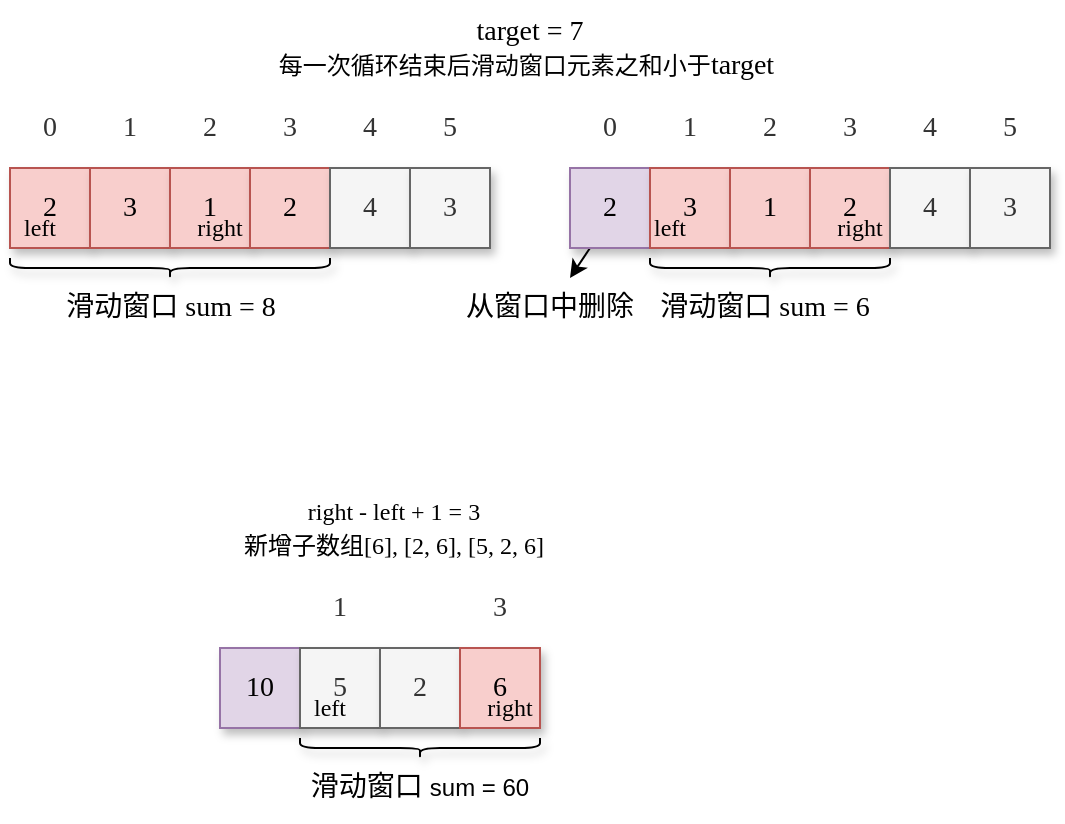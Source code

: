 <mxfile version="16.4.5" type="github">
  <diagram id="6XFHllaRMJBhjvJvY5v_" name="第 1 页">
    <mxGraphModel dx="1886" dy="810" grid="1" gridSize="10" guides="1" tooltips="1" connect="1" arrows="1" fold="1" page="1" pageScale="1" pageWidth="827" pageHeight="1169" background="#ffffff" math="0" shadow="0">
      <root>
        <mxCell id="0" />
        <mxCell id="1" parent="0" />
        <mxCell id="nlHi8LGhu16F8C7iEBEb-1" value="&lt;font face=&quot;Comic Sans MS&quot; style=&quot;font-size: 14px&quot;&gt;0&lt;/font&gt;" style="rounded=0;whiteSpace=wrap;html=1;shadow=1;fillColor=#f5f5f5;fontColor=#333333;strokeColor=#666666;glass=0;opacity=0;" vertex="1" parent="1">
          <mxGeometry x="240" y="120" width="40" height="40" as="geometry" />
        </mxCell>
        <mxCell id="nlHi8LGhu16F8C7iEBEb-2" value="&lt;font face=&quot;Comic Sans MS&quot; style=&quot;font-size: 14px&quot;&gt;1&lt;/font&gt;" style="rounded=0;whiteSpace=wrap;html=1;shadow=1;fillColor=#f5f5f5;fontColor=#333333;strokeColor=#666666;glass=0;opacity=0;" vertex="1" parent="1">
          <mxGeometry x="280" y="120" width="40" height="40" as="geometry" />
        </mxCell>
        <mxCell id="nlHi8LGhu16F8C7iEBEb-3" value="&lt;font face=&quot;Comic Sans MS&quot; style=&quot;font-size: 14px&quot;&gt;2&lt;/font&gt;" style="rounded=0;whiteSpace=wrap;html=1;shadow=1;fillColor=#f5f5f5;fontColor=#333333;strokeColor=#666666;glass=0;opacity=0;" vertex="1" parent="1">
          <mxGeometry x="320" y="120" width="40" height="40" as="geometry" />
        </mxCell>
        <mxCell id="nlHi8LGhu16F8C7iEBEb-4" value="&lt;font face=&quot;Comic Sans MS&quot;&gt;&lt;span style=&quot;font-size: 14px&quot;&gt;3&lt;/span&gt;&lt;/font&gt;" style="rounded=0;whiteSpace=wrap;html=1;shadow=1;fillColor=#f5f5f5;fontColor=#333333;strokeColor=#666666;glass=0;opacity=0;" vertex="1" parent="1">
          <mxGeometry x="360" y="120" width="40" height="40" as="geometry" />
        </mxCell>
        <mxCell id="nlHi8LGhu16F8C7iEBEb-5" value="&lt;font face=&quot;Comic Sans MS&quot; style=&quot;font-size: 14px&quot;&gt;2&lt;/font&gt;" style="rounded=0;whiteSpace=wrap;html=1;shadow=1;fillColor=#f8cecc;strokeColor=#b85450;glass=0;" vertex="1" parent="1">
          <mxGeometry x="240" y="160" width="40" height="40" as="geometry" />
        </mxCell>
        <mxCell id="nlHi8LGhu16F8C7iEBEb-6" value="&lt;font face=&quot;Comic Sans MS&quot; style=&quot;font-size: 14px&quot;&gt;3&lt;/font&gt;" style="rounded=0;whiteSpace=wrap;html=1;shadow=1;fillColor=#f8cecc;strokeColor=#b85450;glass=0;" vertex="1" parent="1">
          <mxGeometry x="280" y="160" width="40" height="40" as="geometry" />
        </mxCell>
        <mxCell id="nlHi8LGhu16F8C7iEBEb-7" value="&lt;font face=&quot;Comic Sans MS&quot; style=&quot;font-size: 14px&quot;&gt;1&lt;/font&gt;" style="rounded=0;whiteSpace=wrap;html=1;shadow=1;fillColor=#f8cecc;strokeColor=#b85450;glass=0;" vertex="1" parent="1">
          <mxGeometry x="320" y="160" width="40" height="40" as="geometry" />
        </mxCell>
        <mxCell id="nlHi8LGhu16F8C7iEBEb-8" value="&lt;font face=&quot;Comic Sans MS&quot; style=&quot;font-size: 14px&quot;&gt;2&lt;/font&gt;" style="rounded=0;whiteSpace=wrap;html=1;shadow=1;fillColor=#f8cecc;strokeColor=#b85450;glass=0;" vertex="1" parent="1">
          <mxGeometry x="360" y="160" width="40" height="40" as="geometry" />
        </mxCell>
        <mxCell id="nlHi8LGhu16F8C7iEBEb-10" value="" style="shape=curlyBracket;whiteSpace=wrap;html=1;rounded=1;flipH=1;shadow=1;glass=0;fontFamily=Comic Sans MS;fontSize=14;rotation=90;" vertex="1" parent="1">
          <mxGeometry x="315" y="130" width="10" height="160" as="geometry" />
        </mxCell>
        <mxCell id="nlHi8LGhu16F8C7iEBEb-17" value="&lt;font style=&quot;font-size: 12px&quot;&gt;&lt;span style=&quot;font-size: 14px&quot;&gt;target = 7&lt;/span&gt;&lt;br&gt;每一次循环结束后滑动窗口元素之和小于&lt;/font&gt;target&amp;nbsp;" style="text;html=1;strokeColor=none;fillColor=none;align=center;verticalAlign=middle;whiteSpace=wrap;rounded=0;shadow=1;glass=0;fontFamily=Comic Sans MS;fontSize=14;" vertex="1" parent="1">
          <mxGeometry x="350" y="80" width="300" height="40" as="geometry" />
        </mxCell>
        <mxCell id="nlHi8LGhu16F8C7iEBEb-18" value="滑动窗口 sum = 8" style="text;html=1;strokeColor=none;fillColor=none;align=center;verticalAlign=middle;whiteSpace=wrap;rounded=0;shadow=1;glass=0;fontFamily=Comic Sans MS;fontSize=14;" vertex="1" parent="1">
          <mxGeometry x="257.5" y="220" width="125" height="20" as="geometry" />
        </mxCell>
        <mxCell id="nlHi8LGhu16F8C7iEBEb-20" value="从窗口中删除" style="text;html=1;strokeColor=none;fillColor=none;align=center;verticalAlign=middle;whiteSpace=wrap;rounded=0;shadow=1;glass=0;fontFamily=Comic Sans MS;fontSize=14;" vertex="1" parent="1">
          <mxGeometry x="465" y="215" width="90" height="30" as="geometry" />
        </mxCell>
        <mxCell id="nlHi8LGhu16F8C7iEBEb-21" value="&lt;font style=&quot;font-size: 12px&quot;&gt;right&lt;/font&gt;" style="text;html=1;strokeColor=none;fillColor=none;align=center;verticalAlign=middle;whiteSpace=wrap;rounded=0;shadow=1;glass=0;fontFamily=Comic Sans MS;fontSize=12;" vertex="1" parent="1">
          <mxGeometry x="330" y="180" width="30" height="20" as="geometry" />
        </mxCell>
        <mxCell id="nlHi8LGhu16F8C7iEBEb-22" value="&lt;font style=&quot;font-size: 12px&quot;&gt;left&lt;/font&gt;" style="text;html=1;strokeColor=none;fillColor=none;align=center;verticalAlign=middle;whiteSpace=wrap;rounded=0;shadow=1;glass=0;fontFamily=Comic Sans MS;fontSize=12;" vertex="1" parent="1">
          <mxGeometry x="240" y="180" width="30" height="20" as="geometry" />
        </mxCell>
        <mxCell id="nlHi8LGhu16F8C7iEBEb-25" value="&lt;font face=&quot;Comic Sans MS&quot; style=&quot;font-size: 14px&quot;&gt;10&lt;/font&gt;" style="rounded=0;whiteSpace=wrap;html=1;shadow=1;fillColor=#e1d5e7;strokeColor=#9673a6;glass=0;" vertex="1" parent="1">
          <mxGeometry x="345" y="400" width="40" height="40" as="geometry" />
        </mxCell>
        <mxCell id="nlHi8LGhu16F8C7iEBEb-26" value="&lt;font face=&quot;Comic Sans MS&quot; style=&quot;font-size: 14px&quot;&gt;5&lt;/font&gt;" style="rounded=0;whiteSpace=wrap;html=1;shadow=1;fillColor=#f5f5f5;fontColor=#333333;strokeColor=#666666;glass=0;" vertex="1" parent="1">
          <mxGeometry x="385" y="400" width="40" height="40" as="geometry" />
        </mxCell>
        <mxCell id="nlHi8LGhu16F8C7iEBEb-27" value="&lt;font face=&quot;Comic Sans MS&quot; style=&quot;font-size: 14px&quot;&gt;2&lt;/font&gt;" style="rounded=0;whiteSpace=wrap;html=1;shadow=1;fillColor=#f5f5f5;strokeColor=#666666;glass=0;fontColor=#333333;" vertex="1" parent="1">
          <mxGeometry x="425" y="400" width="40" height="40" as="geometry" />
        </mxCell>
        <mxCell id="nlHi8LGhu16F8C7iEBEb-28" value="&lt;font face=&quot;Comic Sans MS&quot; style=&quot;font-size: 14px&quot;&gt;6&lt;/font&gt;" style="rounded=0;whiteSpace=wrap;html=1;shadow=1;fillColor=#f8cecc;strokeColor=#b85450;glass=0;" vertex="1" parent="1">
          <mxGeometry x="465" y="400" width="40" height="40" as="geometry" />
        </mxCell>
        <mxCell id="nlHi8LGhu16F8C7iEBEb-29" value="" style="shape=curlyBracket;whiteSpace=wrap;html=1;rounded=1;flipH=1;shadow=1;glass=0;fontFamily=Comic Sans MS;fontSize=14;rotation=90;" vertex="1" parent="1">
          <mxGeometry x="440" y="390" width="10" height="120" as="geometry" />
        </mxCell>
        <mxCell id="nlHi8LGhu16F8C7iEBEb-30" value="滑动窗口&amp;nbsp;&lt;span style=&quot;font-family: &amp;#34;helvetica&amp;#34; ; font-size: 12px&quot;&gt;sum = 60&lt;/span&gt;" style="text;html=1;strokeColor=none;fillColor=none;align=center;verticalAlign=middle;whiteSpace=wrap;rounded=0;shadow=1;glass=0;fontFamily=Comic Sans MS;fontSize=14;" vertex="1" parent="1">
          <mxGeometry x="385" y="460" width="120" height="20" as="geometry" />
        </mxCell>
        <mxCell id="nlHi8LGhu16F8C7iEBEb-31" value="&lt;font style=&quot;font-size: 12px&quot;&gt;right&lt;/font&gt;" style="text;html=1;strokeColor=none;fillColor=none;align=center;verticalAlign=middle;whiteSpace=wrap;rounded=0;shadow=1;glass=0;fontFamily=Comic Sans MS;fontSize=12;" vertex="1" parent="1">
          <mxGeometry x="475" y="420" width="30" height="20" as="geometry" />
        </mxCell>
        <mxCell id="nlHi8LGhu16F8C7iEBEb-32" value="&lt;font style=&quot;font-size: 12px&quot;&gt;left&lt;/font&gt;" style="text;html=1;strokeColor=none;fillColor=none;align=center;verticalAlign=middle;whiteSpace=wrap;rounded=0;shadow=1;glass=0;fontFamily=Comic Sans MS;fontSize=12;" vertex="1" parent="1">
          <mxGeometry x="385" y="420" width="30" height="20" as="geometry" />
        </mxCell>
        <mxCell id="nlHi8LGhu16F8C7iEBEb-33" value="&lt;font face=&quot;Comic Sans MS&quot;&gt;&lt;span style=&quot;font-size: 14px&quot;&gt;3&lt;/span&gt;&lt;/font&gt;" style="rounded=0;whiteSpace=wrap;html=1;shadow=1;fillColor=#f5f5f5;fontColor=#333333;strokeColor=#666666;glass=0;opacity=0;" vertex="1" parent="1">
          <mxGeometry x="465" y="360" width="40" height="40" as="geometry" />
        </mxCell>
        <mxCell id="nlHi8LGhu16F8C7iEBEb-34" value="&lt;font face=&quot;Comic Sans MS&quot; style=&quot;font-size: 14px&quot;&gt;1&lt;/font&gt;" style="rounded=0;whiteSpace=wrap;html=1;shadow=1;fillColor=#f5f5f5;fontColor=#333333;strokeColor=#666666;glass=0;opacity=0;" vertex="1" parent="1">
          <mxGeometry x="385" y="360" width="40" height="40" as="geometry" />
        </mxCell>
        <mxCell id="nlHi8LGhu16F8C7iEBEb-35" value="&lt;span style=&quot;font-size: 12px&quot;&gt;right - left + 1 = 3&lt;br&gt;新增子数组[6], [2, 6], [5, 2, 6]&lt;br&gt;&lt;/span&gt;" style="text;html=1;strokeColor=none;fillColor=none;align=center;verticalAlign=middle;whiteSpace=wrap;rounded=0;shadow=1;glass=0;fontFamily=Comic Sans MS;fontSize=14;" vertex="1" parent="1">
          <mxGeometry x="320" y="320" width="224" height="40" as="geometry" />
        </mxCell>
        <mxCell id="nlHi8LGhu16F8C7iEBEb-36" value="&lt;font face=&quot;Comic Sans MS&quot; style=&quot;font-size: 14px&quot;&gt;4&lt;/font&gt;" style="rounded=0;whiteSpace=wrap;html=1;shadow=1;fillColor=#f5f5f5;fontColor=#333333;strokeColor=#666666;glass=0;" vertex="1" parent="1">
          <mxGeometry x="400" y="160" width="40" height="40" as="geometry" />
        </mxCell>
        <mxCell id="nlHi8LGhu16F8C7iEBEb-37" value="&lt;font face=&quot;Comic Sans MS&quot; style=&quot;font-size: 14px&quot;&gt;3&lt;/font&gt;" style="rounded=0;whiteSpace=wrap;html=1;shadow=1;fillColor=#f5f5f5;strokeColor=#666666;glass=0;fontColor=#333333;" vertex="1" parent="1">
          <mxGeometry x="440" y="160" width="40" height="40" as="geometry" />
        </mxCell>
        <mxCell id="nlHi8LGhu16F8C7iEBEb-38" value="&lt;font face=&quot;Comic Sans MS&quot;&gt;&lt;span style=&quot;font-size: 14px&quot;&gt;4&lt;/span&gt;&lt;/font&gt;" style="rounded=0;whiteSpace=wrap;html=1;shadow=1;fillColor=#f5f5f5;fontColor=#333333;strokeColor=#666666;glass=0;opacity=0;" vertex="1" parent="1">
          <mxGeometry x="400" y="120" width="40" height="40" as="geometry" />
        </mxCell>
        <mxCell id="nlHi8LGhu16F8C7iEBEb-39" value="&lt;font face=&quot;Comic Sans MS&quot;&gt;&lt;span style=&quot;font-size: 14px&quot;&gt;5&lt;/span&gt;&lt;/font&gt;" style="rounded=0;whiteSpace=wrap;html=1;shadow=1;fillColor=#f5f5f5;fontColor=#333333;strokeColor=#666666;glass=0;opacity=0;" vertex="1" parent="1">
          <mxGeometry x="440" y="120" width="40" height="40" as="geometry" />
        </mxCell>
        <mxCell id="nlHi8LGhu16F8C7iEBEb-40" value="&lt;font face=&quot;Comic Sans MS&quot; style=&quot;font-size: 14px&quot;&gt;0&lt;/font&gt;" style="rounded=0;whiteSpace=wrap;html=1;shadow=1;fillColor=#f5f5f5;fontColor=#333333;strokeColor=#666666;glass=0;opacity=0;" vertex="1" parent="1">
          <mxGeometry x="520" y="120" width="40" height="40" as="geometry" />
        </mxCell>
        <mxCell id="nlHi8LGhu16F8C7iEBEb-41" value="&lt;font face=&quot;Comic Sans MS&quot; style=&quot;font-size: 14px&quot;&gt;1&lt;/font&gt;" style="rounded=0;whiteSpace=wrap;html=1;shadow=1;fillColor=#f5f5f5;fontColor=#333333;strokeColor=#666666;glass=0;opacity=0;" vertex="1" parent="1">
          <mxGeometry x="560" y="120" width="40" height="40" as="geometry" />
        </mxCell>
        <mxCell id="nlHi8LGhu16F8C7iEBEb-42" value="&lt;font face=&quot;Comic Sans MS&quot; style=&quot;font-size: 14px&quot;&gt;2&lt;/font&gt;" style="rounded=0;whiteSpace=wrap;html=1;shadow=1;fillColor=#f5f5f5;fontColor=#333333;strokeColor=#666666;glass=0;opacity=0;" vertex="1" parent="1">
          <mxGeometry x="600" y="120" width="40" height="40" as="geometry" />
        </mxCell>
        <mxCell id="nlHi8LGhu16F8C7iEBEb-43" value="&lt;font face=&quot;Comic Sans MS&quot;&gt;&lt;span style=&quot;font-size: 14px&quot;&gt;3&lt;/span&gt;&lt;/font&gt;" style="rounded=0;whiteSpace=wrap;html=1;shadow=1;fillColor=#f5f5f5;fontColor=#333333;strokeColor=#666666;glass=0;opacity=0;" vertex="1" parent="1">
          <mxGeometry x="640" y="120" width="40" height="40" as="geometry" />
        </mxCell>
        <mxCell id="nlHi8LGhu16F8C7iEBEb-56" style="rounded=0;orthogonalLoop=1;jettySize=auto;html=1;exitX=0.25;exitY=1;exitDx=0;exitDy=0;" edge="1" parent="1" source="nlHi8LGhu16F8C7iEBEb-44" target="nlHi8LGhu16F8C7iEBEb-20">
          <mxGeometry relative="1" as="geometry" />
        </mxCell>
        <mxCell id="nlHi8LGhu16F8C7iEBEb-44" value="&lt;font face=&quot;Comic Sans MS&quot; style=&quot;font-size: 14px&quot;&gt;2&lt;/font&gt;" style="rounded=0;whiteSpace=wrap;html=1;shadow=1;fillColor=#e1d5e7;strokeColor=#9673a6;glass=0;" vertex="1" parent="1">
          <mxGeometry x="520" y="160" width="40" height="40" as="geometry" />
        </mxCell>
        <mxCell id="nlHi8LGhu16F8C7iEBEb-45" value="&lt;font face=&quot;Comic Sans MS&quot; style=&quot;font-size: 14px&quot;&gt;3&lt;/font&gt;" style="rounded=0;whiteSpace=wrap;html=1;shadow=1;fillColor=#f8cecc;strokeColor=#b85450;glass=0;" vertex="1" parent="1">
          <mxGeometry x="560" y="160" width="40" height="40" as="geometry" />
        </mxCell>
        <mxCell id="nlHi8LGhu16F8C7iEBEb-46" value="&lt;font face=&quot;Comic Sans MS&quot; style=&quot;font-size: 14px&quot;&gt;1&lt;/font&gt;" style="rounded=0;whiteSpace=wrap;html=1;shadow=1;fillColor=#f8cecc;strokeColor=#b85450;glass=0;" vertex="1" parent="1">
          <mxGeometry x="600" y="160" width="40" height="40" as="geometry" />
        </mxCell>
        <mxCell id="nlHi8LGhu16F8C7iEBEb-47" value="&lt;font face=&quot;Comic Sans MS&quot; style=&quot;font-size: 14px&quot;&gt;2&lt;/font&gt;" style="rounded=0;whiteSpace=wrap;html=1;shadow=1;fillColor=#f8cecc;strokeColor=#b85450;glass=0;" vertex="1" parent="1">
          <mxGeometry x="640" y="160" width="40" height="40" as="geometry" />
        </mxCell>
        <mxCell id="nlHi8LGhu16F8C7iEBEb-48" value="" style="shape=curlyBracket;whiteSpace=wrap;html=1;rounded=1;flipH=1;shadow=1;glass=0;fontFamily=Comic Sans MS;fontSize=14;rotation=90;" vertex="1" parent="1">
          <mxGeometry x="615" y="150" width="10" height="120" as="geometry" />
        </mxCell>
        <mxCell id="nlHi8LGhu16F8C7iEBEb-49" value="滑动窗口 sum = 6" style="text;html=1;strokeColor=none;fillColor=none;align=center;verticalAlign=middle;whiteSpace=wrap;rounded=0;shadow=1;glass=0;fontFamily=Comic Sans MS;fontSize=14;" vertex="1" parent="1">
          <mxGeometry x="555" y="220" width="125" height="20" as="geometry" />
        </mxCell>
        <mxCell id="nlHi8LGhu16F8C7iEBEb-50" value="&lt;font style=&quot;font-size: 12px&quot;&gt;right&lt;/font&gt;" style="text;html=1;strokeColor=none;fillColor=none;align=center;verticalAlign=middle;whiteSpace=wrap;rounded=0;shadow=1;glass=0;fontFamily=Comic Sans MS;fontSize=12;" vertex="1" parent="1">
          <mxGeometry x="650" y="180" width="30" height="20" as="geometry" />
        </mxCell>
        <mxCell id="nlHi8LGhu16F8C7iEBEb-51" value="&lt;font style=&quot;font-size: 12px&quot;&gt;left&lt;/font&gt;" style="text;html=1;strokeColor=none;fillColor=none;align=center;verticalAlign=middle;whiteSpace=wrap;rounded=0;shadow=1;glass=0;fontFamily=Comic Sans MS;fontSize=12;" vertex="1" parent="1">
          <mxGeometry x="555" y="180" width="30" height="20" as="geometry" />
        </mxCell>
        <mxCell id="nlHi8LGhu16F8C7iEBEb-52" value="&lt;font face=&quot;Comic Sans MS&quot; style=&quot;font-size: 14px&quot;&gt;4&lt;/font&gt;" style="rounded=0;whiteSpace=wrap;html=1;shadow=1;fillColor=#f5f5f5;fontColor=#333333;strokeColor=#666666;glass=0;" vertex="1" parent="1">
          <mxGeometry x="680" y="160" width="40" height="40" as="geometry" />
        </mxCell>
        <mxCell id="nlHi8LGhu16F8C7iEBEb-53" value="&lt;font face=&quot;Comic Sans MS&quot; style=&quot;font-size: 14px&quot;&gt;3&lt;/font&gt;" style="rounded=0;whiteSpace=wrap;html=1;shadow=1;fillColor=#f5f5f5;strokeColor=#666666;glass=0;fontColor=#333333;" vertex="1" parent="1">
          <mxGeometry x="720" y="160" width="40" height="40" as="geometry" />
        </mxCell>
        <mxCell id="nlHi8LGhu16F8C7iEBEb-54" value="&lt;font face=&quot;Comic Sans MS&quot;&gt;&lt;span style=&quot;font-size: 14px&quot;&gt;4&lt;/span&gt;&lt;/font&gt;" style="rounded=0;whiteSpace=wrap;html=1;shadow=1;fillColor=#f5f5f5;fontColor=#333333;strokeColor=#666666;glass=0;opacity=0;" vertex="1" parent="1">
          <mxGeometry x="680" y="120" width="40" height="40" as="geometry" />
        </mxCell>
        <mxCell id="nlHi8LGhu16F8C7iEBEb-55" value="&lt;font face=&quot;Comic Sans MS&quot;&gt;&lt;span style=&quot;font-size: 14px&quot;&gt;5&lt;/span&gt;&lt;/font&gt;" style="rounded=0;whiteSpace=wrap;html=1;shadow=1;fillColor=#f5f5f5;fontColor=#333333;strokeColor=#666666;glass=0;opacity=0;" vertex="1" parent="1">
          <mxGeometry x="720" y="120" width="40" height="40" as="geometry" />
        </mxCell>
      </root>
    </mxGraphModel>
  </diagram>
</mxfile>
